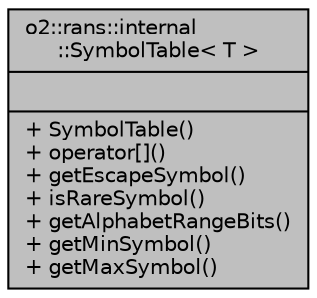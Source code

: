 digraph "o2::rans::internal::SymbolTable&lt; T &gt;"
{
 // INTERACTIVE_SVG=YES
  bgcolor="transparent";
  edge [fontname="Helvetica",fontsize="10",labelfontname="Helvetica",labelfontsize="10"];
  node [fontname="Helvetica",fontsize="10",shape=record];
  Node1 [label="{o2::rans::internal\l::SymbolTable\< T \>\n||+ SymbolTable()\l+ operator[]()\l+ getEscapeSymbol()\l+ isRareSymbol()\l+ getAlphabetRangeBits()\l+ getMinSymbol()\l+ getMaxSymbol()\l}",height=0.2,width=0.4,color="black", fillcolor="grey75", style="filled", fontcolor="black"];
}
